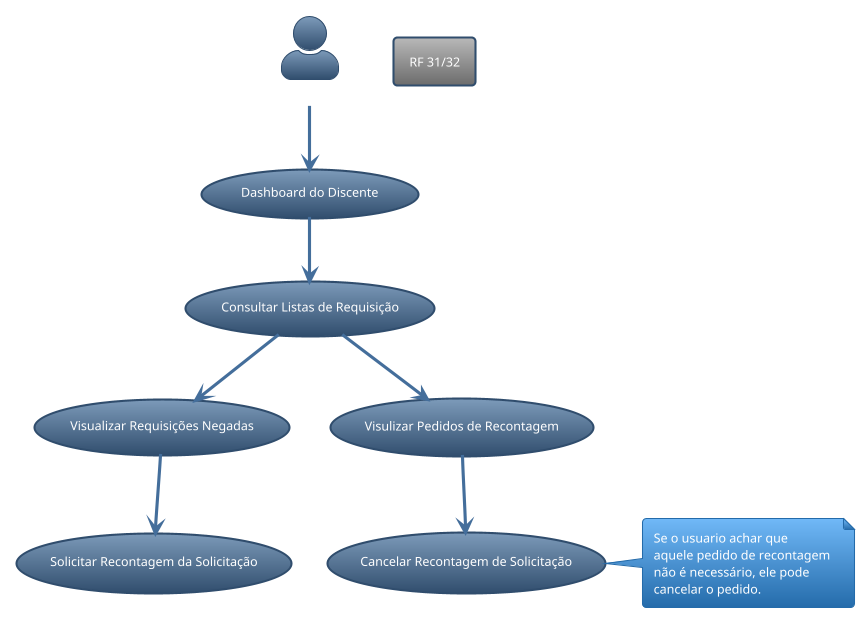 @startuml RF_031_032
!theme spacelab
skinparam actorStyle awesome
:Perfil Discente: as PD
rectangle requisito_funcional as "RF 31/32"

(Dashboard do Discente) as RF17
(Consultar Listas de Requisição) as RF14
(Visualizar Requisições Negadas) as NoReqs
(Visulizar Pedidos de Recontagem) as ReconPed
(Solicitar Recontagem da Solicitação) as RF31
(Cancelar Recontagem de Solicitação) as RF32

PD --> RF17
RF17 --> RF14
RF14 --> NoReqs
NoReqs --> RF31

RF14 --> ReconPed
ReconPed --> RF32

note right of RF32
    Se o usuario achar que
    aquele pedido de recontagem 
    não é necessário, ele pode
    cancelar o pedido.
end note

@enduml